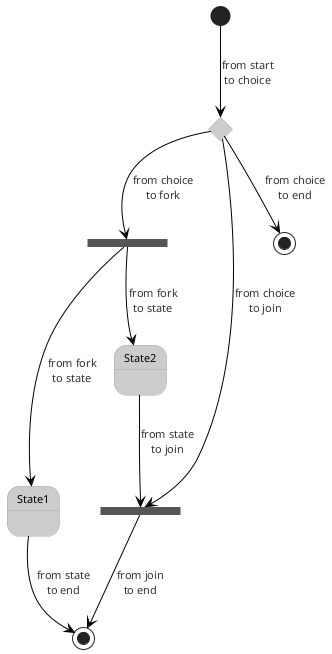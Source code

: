 ' Do not edit
' Theme Gallery
' autogenerated by script
'
@startuml
!theme reddress-lightred
state choice1 <<choice>>
state fork1   <<fork>>
state join2   <<join>>
state end3    <<end>>

[*]     --> choice1 : from start\nto choice
choice1 --> fork1   : from choice\nto fork
choice1 --> join2   : from choice\nto join
choice1 --> end3    : from choice\nto end

fork1   ---> State1 : from fork\nto state
fork1   --> State2  : from fork\nto state

State2  --> join2   : from state\nto join
State1  --> [*]     : from state\nto end

join2   --> [*]     : from join\nto end
@enduml
